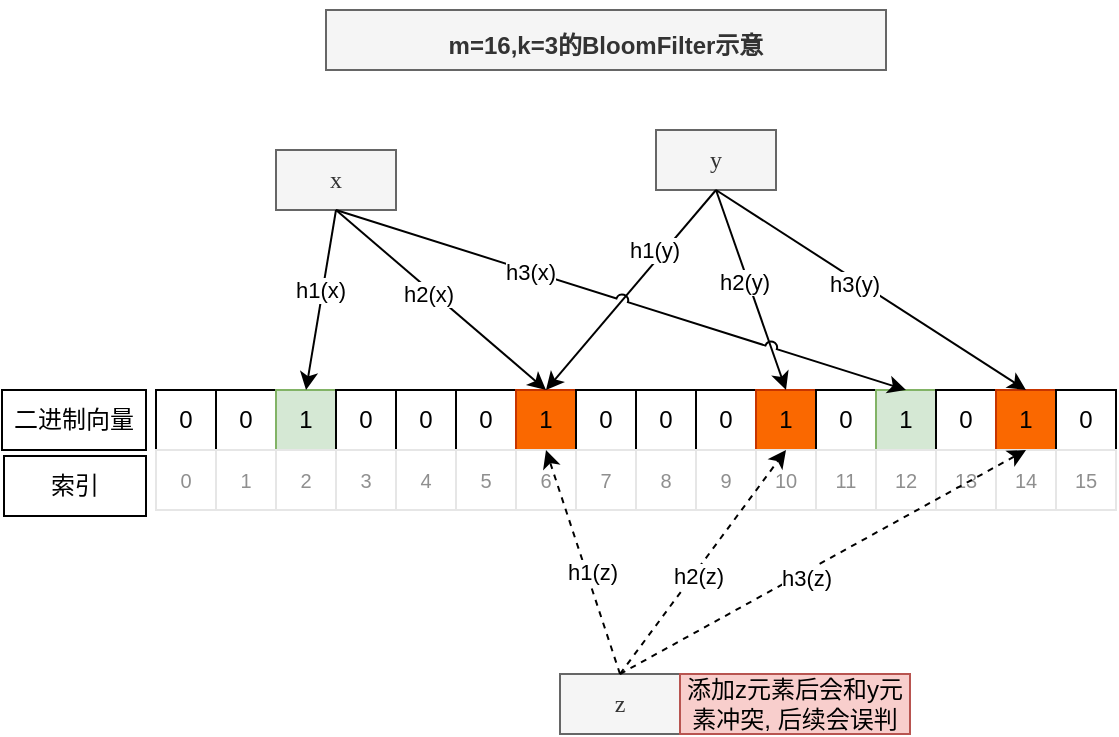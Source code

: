 <mxfile version="21.0.2" type="github">
  <diagram name="Page-1" id="2z0IgSUQS7QCNBz0xPC9">
    <mxGraphModel dx="1536" dy="781" grid="0" gridSize="10" guides="1" tooltips="1" connect="1" arrows="1" fold="1" page="1" pageScale="1" pageWidth="850" pageHeight="1100" math="0" shadow="0">
      <root>
        <mxCell id="0" />
        <mxCell id="1" parent="0" />
        <mxCell id="uG-KMg2iX7xWKbClNyzy-1" value="0" style="rounded=0;whiteSpace=wrap;html=1;" parent="1" vertex="1">
          <mxGeometry x="185" y="275" width="30" height="30" as="geometry" />
        </mxCell>
        <mxCell id="uG-KMg2iX7xWKbClNyzy-2" value="0" style="rounded=0;whiteSpace=wrap;html=1;" parent="1" vertex="1">
          <mxGeometry x="215" y="275" width="30" height="30" as="geometry" />
        </mxCell>
        <mxCell id="uG-KMg2iX7xWKbClNyzy-3" value="1" style="rounded=0;whiteSpace=wrap;html=1;fillColor=#d5e8d4;strokeColor=#82b366;" parent="1" vertex="1">
          <mxGeometry x="245" y="275" width="30" height="30" as="geometry" />
        </mxCell>
        <mxCell id="uG-KMg2iX7xWKbClNyzy-4" value="0" style="rounded=0;whiteSpace=wrap;html=1;" parent="1" vertex="1">
          <mxGeometry x="275" y="275" width="30" height="30" as="geometry" />
        </mxCell>
        <mxCell id="uG-KMg2iX7xWKbClNyzy-5" value="0" style="rounded=0;whiteSpace=wrap;html=1;" parent="1" vertex="1">
          <mxGeometry x="305" y="275" width="30" height="30" as="geometry" />
        </mxCell>
        <mxCell id="uG-KMg2iX7xWKbClNyzy-6" value="0" style="rounded=0;whiteSpace=wrap;html=1;" parent="1" vertex="1">
          <mxGeometry x="335" y="275" width="30" height="30" as="geometry" />
        </mxCell>
        <mxCell id="uG-KMg2iX7xWKbClNyzy-7" value="1" style="rounded=0;whiteSpace=wrap;html=1;fillColor=#fa6800;strokeColor=#C73500;fontColor=#000000;" parent="1" vertex="1">
          <mxGeometry x="365" y="275" width="30" height="30" as="geometry" />
        </mxCell>
        <mxCell id="uG-KMg2iX7xWKbClNyzy-8" value="0" style="rounded=0;whiteSpace=wrap;html=1;" parent="1" vertex="1">
          <mxGeometry x="395" y="275" width="30" height="30" as="geometry" />
        </mxCell>
        <mxCell id="uG-KMg2iX7xWKbClNyzy-9" value="0" style="rounded=0;whiteSpace=wrap;html=1;" parent="1" vertex="1">
          <mxGeometry x="425" y="275" width="30" height="30" as="geometry" />
        </mxCell>
        <mxCell id="uG-KMg2iX7xWKbClNyzy-10" value="0" style="rounded=0;whiteSpace=wrap;html=1;" parent="1" vertex="1">
          <mxGeometry x="455" y="275" width="30" height="30" as="geometry" />
        </mxCell>
        <mxCell id="uG-KMg2iX7xWKbClNyzy-11" value="1" style="rounded=0;whiteSpace=wrap;html=1;fillColor=#fa6800;strokeColor=#C73500;fontColor=#000000;" parent="1" vertex="1">
          <mxGeometry x="485" y="275" width="30" height="30" as="geometry" />
        </mxCell>
        <mxCell id="uG-KMg2iX7xWKbClNyzy-12" value="0" style="rounded=0;whiteSpace=wrap;html=1;" parent="1" vertex="1">
          <mxGeometry x="515" y="275" width="30" height="30" as="geometry" />
        </mxCell>
        <mxCell id="uG-KMg2iX7xWKbClNyzy-13" value="1" style="rounded=0;whiteSpace=wrap;html=1;fillColor=#d5e8d4;strokeColor=#82b366;" parent="1" vertex="1">
          <mxGeometry x="545" y="275" width="30" height="30" as="geometry" />
        </mxCell>
        <mxCell id="uG-KMg2iX7xWKbClNyzy-14" value="0" style="rounded=0;whiteSpace=wrap;html=1;" parent="1" vertex="1">
          <mxGeometry x="575" y="275" width="30" height="30" as="geometry" />
        </mxCell>
        <mxCell id="uG-KMg2iX7xWKbClNyzy-15" value="1" style="rounded=0;whiteSpace=wrap;html=1;fillColor=#fa6800;strokeColor=#C73500;fontColor=#000000;" parent="1" vertex="1">
          <mxGeometry x="605" y="275" width="30" height="30" as="geometry" />
        </mxCell>
        <mxCell id="uG-KMg2iX7xWKbClNyzy-16" value="0" style="rounded=0;whiteSpace=wrap;html=1;" parent="1" vertex="1">
          <mxGeometry x="635" y="275" width="30" height="30" as="geometry" />
        </mxCell>
        <mxCell id="uG-KMg2iX7xWKbClNyzy-17" value="0" style="text;html=1;strokeColor=#E6E6E6;fillColor=none;align=center;verticalAlign=middle;whiteSpace=wrap;rounded=0;fontSize=10;fontStyle=0;fontColor=#8F8F8F;" parent="1" vertex="1">
          <mxGeometry x="185" y="305" width="30" height="30" as="geometry" />
        </mxCell>
        <mxCell id="uG-KMg2iX7xWKbClNyzy-18" value="1" style="text;html=1;strokeColor=#E6E6E6;fillColor=none;align=center;verticalAlign=middle;whiteSpace=wrap;rounded=0;fontSize=10;fontStyle=0;fontColor=#8F8F8F;" parent="1" vertex="1">
          <mxGeometry x="215" y="305" width="30" height="30" as="geometry" />
        </mxCell>
        <mxCell id="uG-KMg2iX7xWKbClNyzy-19" value="2" style="text;html=1;strokeColor=#E6E6E6;fillColor=none;align=center;verticalAlign=middle;whiteSpace=wrap;rounded=0;fontSize=10;fontStyle=0;fontColor=#8F8F8F;" parent="1" vertex="1">
          <mxGeometry x="245" y="305" width="30" height="30" as="geometry" />
        </mxCell>
        <mxCell id="uG-KMg2iX7xWKbClNyzy-20" value="3" style="text;html=1;strokeColor=#E6E6E6;fillColor=none;align=center;verticalAlign=middle;whiteSpace=wrap;rounded=0;fontSize=10;fontStyle=0;fontColor=#8F8F8F;" parent="1" vertex="1">
          <mxGeometry x="275" y="305" width="30" height="30" as="geometry" />
        </mxCell>
        <mxCell id="uG-KMg2iX7xWKbClNyzy-21" value="4" style="text;html=1;strokeColor=#E6E6E6;fillColor=none;align=center;verticalAlign=middle;whiteSpace=wrap;rounded=0;fontSize=10;fontStyle=0;fontColor=#8F8F8F;" parent="1" vertex="1">
          <mxGeometry x="305" y="305" width="30" height="30" as="geometry" />
        </mxCell>
        <mxCell id="uG-KMg2iX7xWKbClNyzy-22" value="5" style="text;html=1;strokeColor=#E6E6E6;fillColor=none;align=center;verticalAlign=middle;whiteSpace=wrap;rounded=0;fontSize=10;fontStyle=0;fontColor=#8F8F8F;" parent="1" vertex="1">
          <mxGeometry x="335" y="305" width="30" height="30" as="geometry" />
        </mxCell>
        <mxCell id="uG-KMg2iX7xWKbClNyzy-23" value="6" style="text;html=1;strokeColor=#E6E6E6;fillColor=none;align=center;verticalAlign=middle;whiteSpace=wrap;rounded=0;fontSize=10;fontStyle=0;fontColor=#8F8F8F;" parent="1" vertex="1">
          <mxGeometry x="365" y="305" width="30" height="30" as="geometry" />
        </mxCell>
        <mxCell id="uG-KMg2iX7xWKbClNyzy-24" value="7" style="text;html=1;strokeColor=#E6E6E6;fillColor=none;align=center;verticalAlign=middle;whiteSpace=wrap;rounded=0;fontSize=10;fontStyle=0;fontColor=#8F8F8F;" parent="1" vertex="1">
          <mxGeometry x="395" y="305" width="30" height="30" as="geometry" />
        </mxCell>
        <mxCell id="uG-KMg2iX7xWKbClNyzy-25" value="8" style="text;html=1;strokeColor=#E6E6E6;fillColor=none;align=center;verticalAlign=middle;whiteSpace=wrap;rounded=0;fontSize=10;fontStyle=0;fontColor=#8F8F8F;" parent="1" vertex="1">
          <mxGeometry x="425" y="305" width="30" height="30" as="geometry" />
        </mxCell>
        <mxCell id="uG-KMg2iX7xWKbClNyzy-26" value="9" style="text;html=1;strokeColor=#E6E6E6;fillColor=none;align=center;verticalAlign=middle;whiteSpace=wrap;rounded=0;fontSize=10;fontStyle=0;fontColor=#8F8F8F;" parent="1" vertex="1">
          <mxGeometry x="455" y="305" width="30" height="30" as="geometry" />
        </mxCell>
        <mxCell id="uG-KMg2iX7xWKbClNyzy-27" value="10" style="text;html=1;strokeColor=#E6E6E6;fillColor=none;align=center;verticalAlign=middle;whiteSpace=wrap;rounded=0;fontSize=10;fontStyle=0;fontColor=#8F8F8F;" parent="1" vertex="1">
          <mxGeometry x="485" y="305" width="30" height="30" as="geometry" />
        </mxCell>
        <mxCell id="uG-KMg2iX7xWKbClNyzy-28" value="11" style="text;html=1;strokeColor=#E6E6E6;fillColor=none;align=center;verticalAlign=middle;whiteSpace=wrap;rounded=0;fontSize=10;fontStyle=0;fontColor=#8F8F8F;" parent="1" vertex="1">
          <mxGeometry x="515" y="305" width="30" height="30" as="geometry" />
        </mxCell>
        <mxCell id="uG-KMg2iX7xWKbClNyzy-29" value="12" style="text;html=1;strokeColor=#E6E6E6;fillColor=none;align=center;verticalAlign=middle;whiteSpace=wrap;rounded=0;fontSize=10;fontStyle=0;fontColor=#8F8F8F;" parent="1" vertex="1">
          <mxGeometry x="545" y="305" width="30" height="30" as="geometry" />
        </mxCell>
        <mxCell id="uG-KMg2iX7xWKbClNyzy-30" value="13" style="text;html=1;strokeColor=#E6E6E6;fillColor=none;align=center;verticalAlign=middle;whiteSpace=wrap;rounded=0;fontSize=10;fontStyle=0;fontColor=#8F8F8F;" parent="1" vertex="1">
          <mxGeometry x="575" y="305" width="30" height="30" as="geometry" />
        </mxCell>
        <mxCell id="uG-KMg2iX7xWKbClNyzy-31" value="14" style="text;html=1;strokeColor=#E6E6E6;fillColor=none;align=center;verticalAlign=middle;whiteSpace=wrap;rounded=0;fontSize=10;fontStyle=0;fontColor=#8F8F8F;" parent="1" vertex="1">
          <mxGeometry x="605" y="305" width="30" height="30" as="geometry" />
        </mxCell>
        <mxCell id="uG-KMg2iX7xWKbClNyzy-32" value="15" style="text;html=1;strokeColor=#E6E6E6;fillColor=none;align=center;verticalAlign=middle;whiteSpace=wrap;rounded=0;fontSize=10;fontStyle=0;fontColor=#8F8F8F;" parent="1" vertex="1">
          <mxGeometry x="635" y="305" width="30" height="30" as="geometry" />
        </mxCell>
        <mxCell id="uG-KMg2iX7xWKbClNyzy-33" value="&lt;div&gt;&lt;font&gt;x&lt;/font&gt;&lt;/div&gt;" style="text;html=1;strokeColor=#666666;fillColor=#f5f5f5;align=center;verticalAlign=middle;whiteSpace=wrap;rounded=0;fontFamily=Comic Sans MS;fontColor=#333333;" parent="1" vertex="1">
          <mxGeometry x="245" y="155" width="60" height="30" as="geometry" />
        </mxCell>
        <mxCell id="uG-KMg2iX7xWKbClNyzy-34" value="" style="endArrow=classic;html=1;rounded=0;exitX=0.5;exitY=1;exitDx=0;exitDy=0;entryX=0.5;entryY=0;entryDx=0;entryDy=0;" parent="1" source="uG-KMg2iX7xWKbClNyzy-33" target="uG-KMg2iX7xWKbClNyzy-3" edge="1">
          <mxGeometry width="50" height="50" relative="1" as="geometry">
            <mxPoint x="315" y="225" as="sourcePoint" />
            <mxPoint x="365" y="175" as="targetPoint" />
          </mxGeometry>
        </mxCell>
        <mxCell id="uG-KMg2iX7xWKbClNyzy-35" value="h1(x)" style="edgeLabel;html=1;align=center;verticalAlign=middle;resizable=0;points=[];" parent="uG-KMg2iX7xWKbClNyzy-34" vertex="1" connectable="0">
          <mxGeometry x="-0.099" y="-2" relative="1" as="geometry">
            <mxPoint as="offset" />
          </mxGeometry>
        </mxCell>
        <mxCell id="uG-KMg2iX7xWKbClNyzy-36" value="" style="endArrow=classic;html=1;rounded=0;exitX=0.5;exitY=1;exitDx=0;exitDy=0;entryX=0.5;entryY=0;entryDx=0;entryDy=0;" parent="1" source="uG-KMg2iX7xWKbClNyzy-33" target="uG-KMg2iX7xWKbClNyzy-7" edge="1">
          <mxGeometry width="50" height="50" relative="1" as="geometry">
            <mxPoint x="405" y="155" as="sourcePoint" />
            <mxPoint x="270" y="285" as="targetPoint" />
          </mxGeometry>
        </mxCell>
        <mxCell id="uG-KMg2iX7xWKbClNyzy-37" value="h2(x)" style="edgeLabel;html=1;align=center;verticalAlign=middle;resizable=0;points=[];" parent="uG-KMg2iX7xWKbClNyzy-36" vertex="1" connectable="0">
          <mxGeometry x="-0.099" y="-2" relative="1" as="geometry">
            <mxPoint as="offset" />
          </mxGeometry>
        </mxCell>
        <mxCell id="uG-KMg2iX7xWKbClNyzy-38" value="&lt;div&gt;&lt;font&gt;y&lt;/font&gt;&lt;/div&gt;" style="text;html=1;strokeColor=#666666;fillColor=#f5f5f5;align=center;verticalAlign=middle;whiteSpace=wrap;rounded=0;fontFamily=Comic Sans MS;fontColor=#333333;" parent="1" vertex="1">
          <mxGeometry x="435" y="145" width="60" height="30" as="geometry" />
        </mxCell>
        <mxCell id="uG-KMg2iX7xWKbClNyzy-39" value="" style="endArrow=classic;html=1;rounded=0;exitX=0.5;exitY=1;exitDx=0;exitDy=0;entryX=0.5;entryY=0;entryDx=0;entryDy=0;jumpStyle=arc;" parent="1" source="uG-KMg2iX7xWKbClNyzy-38" target="uG-KMg2iX7xWKbClNyzy-7" edge="1">
          <mxGeometry width="50" height="50" relative="1" as="geometry">
            <mxPoint x="505" y="215" as="sourcePoint" />
            <mxPoint x="450" y="265" as="targetPoint" />
          </mxGeometry>
        </mxCell>
        <mxCell id="uG-KMg2iX7xWKbClNyzy-40" value="h1(y)" style="edgeLabel;html=1;align=center;verticalAlign=middle;resizable=0;points=[];" parent="uG-KMg2iX7xWKbClNyzy-39" vertex="1" connectable="0">
          <mxGeometry x="-0.099" y="-2" relative="1" as="geometry">
            <mxPoint x="8" y="-14" as="offset" />
          </mxGeometry>
        </mxCell>
        <mxCell id="uG-KMg2iX7xWKbClNyzy-41" value="" style="endArrow=classic;html=1;rounded=0;exitX=0.5;exitY=1;exitDx=0;exitDy=0;entryX=0.5;entryY=0;entryDx=0;entryDy=0;" parent="1" source="uG-KMg2iX7xWKbClNyzy-38" target="uG-KMg2iX7xWKbClNyzy-11" edge="1">
          <mxGeometry width="50" height="50" relative="1" as="geometry">
            <mxPoint x="595" y="145" as="sourcePoint" />
            <mxPoint x="570" y="265" as="targetPoint" />
          </mxGeometry>
        </mxCell>
        <mxCell id="uG-KMg2iX7xWKbClNyzy-42" value="h2(y)" style="edgeLabel;html=1;align=center;verticalAlign=middle;resizable=0;points=[];" parent="uG-KMg2iX7xWKbClNyzy-41" vertex="1" connectable="0">
          <mxGeometry x="-0.099" y="-2" relative="1" as="geometry">
            <mxPoint as="offset" />
          </mxGeometry>
        </mxCell>
        <mxCell id="uG-KMg2iX7xWKbClNyzy-43" value="" style="endArrow=classic;html=1;rounded=0;exitX=0.5;exitY=1;exitDx=0;exitDy=0;entryX=0.5;entryY=0;entryDx=0;entryDy=0;" parent="1" source="uG-KMg2iX7xWKbClNyzy-38" target="uG-KMg2iX7xWKbClNyzy-15" edge="1">
          <mxGeometry width="50" height="50" relative="1" as="geometry">
            <mxPoint x="610" y="145" as="sourcePoint" />
            <mxPoint x="750" y="265" as="targetPoint" />
          </mxGeometry>
        </mxCell>
        <mxCell id="uG-KMg2iX7xWKbClNyzy-44" value="h3(y)" style="edgeLabel;html=1;align=center;verticalAlign=middle;resizable=0;points=[];" parent="uG-KMg2iX7xWKbClNyzy-43" vertex="1" connectable="0">
          <mxGeometry x="-0.099" y="-2" relative="1" as="geometry">
            <mxPoint as="offset" />
          </mxGeometry>
        </mxCell>
        <mxCell id="uG-KMg2iX7xWKbClNyzy-45" value="" style="endArrow=classic;html=1;rounded=0;exitX=0.5;exitY=1;exitDx=0;exitDy=0;entryX=0.5;entryY=0;entryDx=0;entryDy=0;jumpStyle=arc;" parent="1" source="uG-KMg2iX7xWKbClNyzy-33" target="uG-KMg2iX7xWKbClNyzy-13" edge="1">
          <mxGeometry width="50" height="50" relative="1" as="geometry">
            <mxPoint x="420" y="155" as="sourcePoint" />
            <mxPoint x="390" y="285" as="targetPoint" />
          </mxGeometry>
        </mxCell>
        <mxCell id="uG-KMg2iX7xWKbClNyzy-46" value="h3(x)" style="edgeLabel;html=1;align=center;verticalAlign=middle;resizable=0;points=[];" parent="uG-KMg2iX7xWKbClNyzy-45" vertex="1" connectable="0">
          <mxGeometry x="-0.099" y="-2" relative="1" as="geometry">
            <mxPoint x="-31" y="-12" as="offset" />
          </mxGeometry>
        </mxCell>
        <mxCell id="uG-KMg2iX7xWKbClNyzy-47" value="&lt;div&gt;&lt;font&gt;z&lt;/font&gt;&lt;/div&gt;" style="text;html=1;strokeColor=#666666;fillColor=#f5f5f5;align=center;verticalAlign=middle;whiteSpace=wrap;rounded=0;fontFamily=Comic Sans MS;fontColor=#333333;" parent="1" vertex="1">
          <mxGeometry x="387" y="417" width="60" height="30" as="geometry" />
        </mxCell>
        <mxCell id="uG-KMg2iX7xWKbClNyzy-48" value="&lt;br&gt;m=16,k=3的BloomFilter示意" style="text;html=1;strokeColor=#666666;fillColor=#f5f5f5;align=center;verticalAlign=bottom;whiteSpace=wrap;rounded=0;fontStyle=1;fontColor=#333333;labelPosition=center;verticalLabelPosition=middle;horizontal=1;spacing=5;" parent="1" vertex="1">
          <mxGeometry x="270" y="85" width="280" height="30" as="geometry" />
        </mxCell>
        <mxCell id="uG-KMg2iX7xWKbClNyzy-49" value="" style="endArrow=classic;html=1;rounded=0;exitX=0.5;exitY=0;exitDx=0;exitDy=0;entryX=0.5;entryY=0;entryDx=0;entryDy=0;dashed=1;" parent="1" source="uG-KMg2iX7xWKbClNyzy-47" target="uG-KMg2iX7xWKbClNyzy-31" edge="1">
          <mxGeometry width="50" height="50" relative="1" as="geometry">
            <mxPoint x="289.72" y="375" as="sourcePoint" />
            <mxPoint x="289.72" y="465" as="targetPoint" />
          </mxGeometry>
        </mxCell>
        <mxCell id="uG-KMg2iX7xWKbClNyzy-50" value="h3(z)" style="edgeLabel;html=1;align=center;verticalAlign=middle;resizable=0;points=[];" parent="uG-KMg2iX7xWKbClNyzy-49" vertex="1" connectable="0">
          <mxGeometry x="-0.099" y="-2" relative="1" as="geometry">
            <mxPoint as="offset" />
          </mxGeometry>
        </mxCell>
        <mxCell id="uG-KMg2iX7xWKbClNyzy-51" value="" style="endArrow=classic;html=1;rounded=0;exitX=0.5;exitY=0;exitDx=0;exitDy=0;entryX=0.5;entryY=0;entryDx=0;entryDy=0;dashed=1;" parent="1" source="uG-KMg2iX7xWKbClNyzy-47" target="uG-KMg2iX7xWKbClNyzy-23" edge="1">
          <mxGeometry width="50" height="50" relative="1" as="geometry">
            <mxPoint x="450" y="415" as="sourcePoint" />
            <mxPoint x="365" y="325" as="targetPoint" />
          </mxGeometry>
        </mxCell>
        <mxCell id="uG-KMg2iX7xWKbClNyzy-52" value="h1(z)" style="edgeLabel;html=1;align=center;verticalAlign=middle;resizable=0;points=[];" parent="uG-KMg2iX7xWKbClNyzy-51" vertex="1" connectable="0">
          <mxGeometry x="-0.099" y="-2" relative="1" as="geometry">
            <mxPoint as="offset" />
          </mxGeometry>
        </mxCell>
        <mxCell id="uG-KMg2iX7xWKbClNyzy-53" value="" style="endArrow=classic;html=1;rounded=0;exitX=0.5;exitY=0;exitDx=0;exitDy=0;entryX=0.5;entryY=0;entryDx=0;entryDy=0;dashed=1;" parent="1" source="uG-KMg2iX7xWKbClNyzy-47" target="uG-KMg2iX7xWKbClNyzy-27" edge="1">
          <mxGeometry width="50" height="50" relative="1" as="geometry">
            <mxPoint x="355" y="405" as="sourcePoint" />
            <mxPoint x="390" y="315" as="targetPoint" />
          </mxGeometry>
        </mxCell>
        <mxCell id="uG-KMg2iX7xWKbClNyzy-54" value="h2(z)" style="edgeLabel;html=1;align=center;verticalAlign=middle;resizable=0;points=[];" parent="uG-KMg2iX7xWKbClNyzy-53" vertex="1" connectable="0">
          <mxGeometry x="-0.099" y="-2" relative="1" as="geometry">
            <mxPoint as="offset" />
          </mxGeometry>
        </mxCell>
        <mxCell id="uG-KMg2iX7xWKbClNyzy-55" value="添加z元素后会和y元素冲突, 后续会误判" style="text;html=1;strokeColor=#b85450;fillColor=#f8cecc;align=center;verticalAlign=middle;whiteSpace=wrap;rounded=0;" parent="1" vertex="1">
          <mxGeometry x="447" y="417" width="115" height="30" as="geometry" />
        </mxCell>
        <mxCell id="gG3z0YdXMNFhuaWmRxzf-1" value="索引" style="text;html=1;strokeColor=default;fillColor=none;align=center;verticalAlign=middle;whiteSpace=wrap;rounded=0;" vertex="1" parent="1">
          <mxGeometry x="109" y="308" width="71" height="30" as="geometry" />
        </mxCell>
        <mxCell id="gG3z0YdXMNFhuaWmRxzf-2" value="&lt;font style=&quot;font-size: 12px;&quot;&gt;二进制向量&lt;/font&gt;" style="text;html=1;strokeColor=default;fillColor=none;align=center;verticalAlign=middle;whiteSpace=wrap;rounded=0;fontSize=12;" vertex="1" parent="1">
          <mxGeometry x="108" y="275" width="72" height="30" as="geometry" />
        </mxCell>
      </root>
    </mxGraphModel>
  </diagram>
</mxfile>
